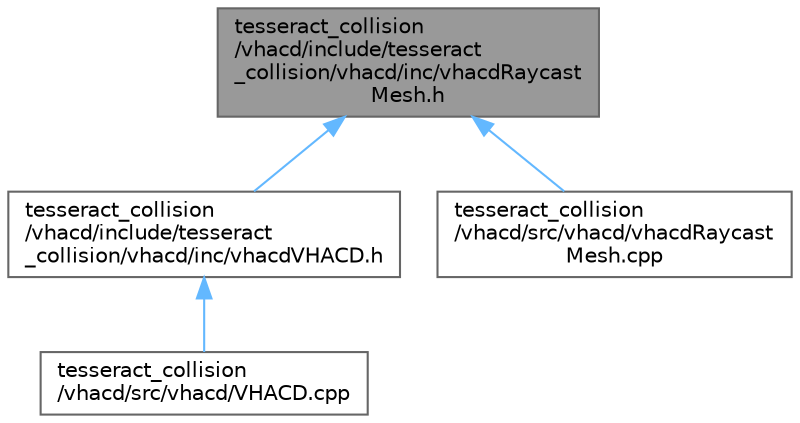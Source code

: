 digraph "tesseract_collision/vhacd/include/tesseract_collision/vhacd/inc/vhacdRaycastMesh.h"
{
 // LATEX_PDF_SIZE
  bgcolor="transparent";
  edge [fontname=Helvetica,fontsize=10,labelfontname=Helvetica,labelfontsize=10];
  node [fontname=Helvetica,fontsize=10,shape=box,height=0.2,width=0.4];
  Node1 [label="tesseract_collision\l/vhacd/include/tesseract\l_collision/vhacd/inc/vhacdRaycast\lMesh.h",height=0.2,width=0.4,color="gray40", fillcolor="grey60", style="filled", fontcolor="black",tooltip=" "];
  Node1 -> Node2 [dir="back",color="steelblue1",style="solid"];
  Node2 [label="tesseract_collision\l/vhacd/include/tesseract\l_collision/vhacd/inc/vhacdVHACD.h",height=0.2,width=0.4,color="grey40", fillcolor="white", style="filled",URL="$d2/da1/vhacdVHACD_8h.html",tooltip=" "];
  Node2 -> Node3 [dir="back",color="steelblue1",style="solid"];
  Node3 [label="tesseract_collision\l/vhacd/src/vhacd/VHACD.cpp",height=0.2,width=0.4,color="grey40", fillcolor="white", style="filled",URL="$d7/d02/VHACD_8cpp.html",tooltip=" "];
  Node1 -> Node4 [dir="back",color="steelblue1",style="solid"];
  Node4 [label="tesseract_collision\l/vhacd/src/vhacd/vhacdRaycast\lMesh.cpp",height=0.2,width=0.4,color="grey40", fillcolor="white", style="filled",URL="$db/dad/vhacdRaycastMesh_8cpp.html",tooltip=" "];
}
